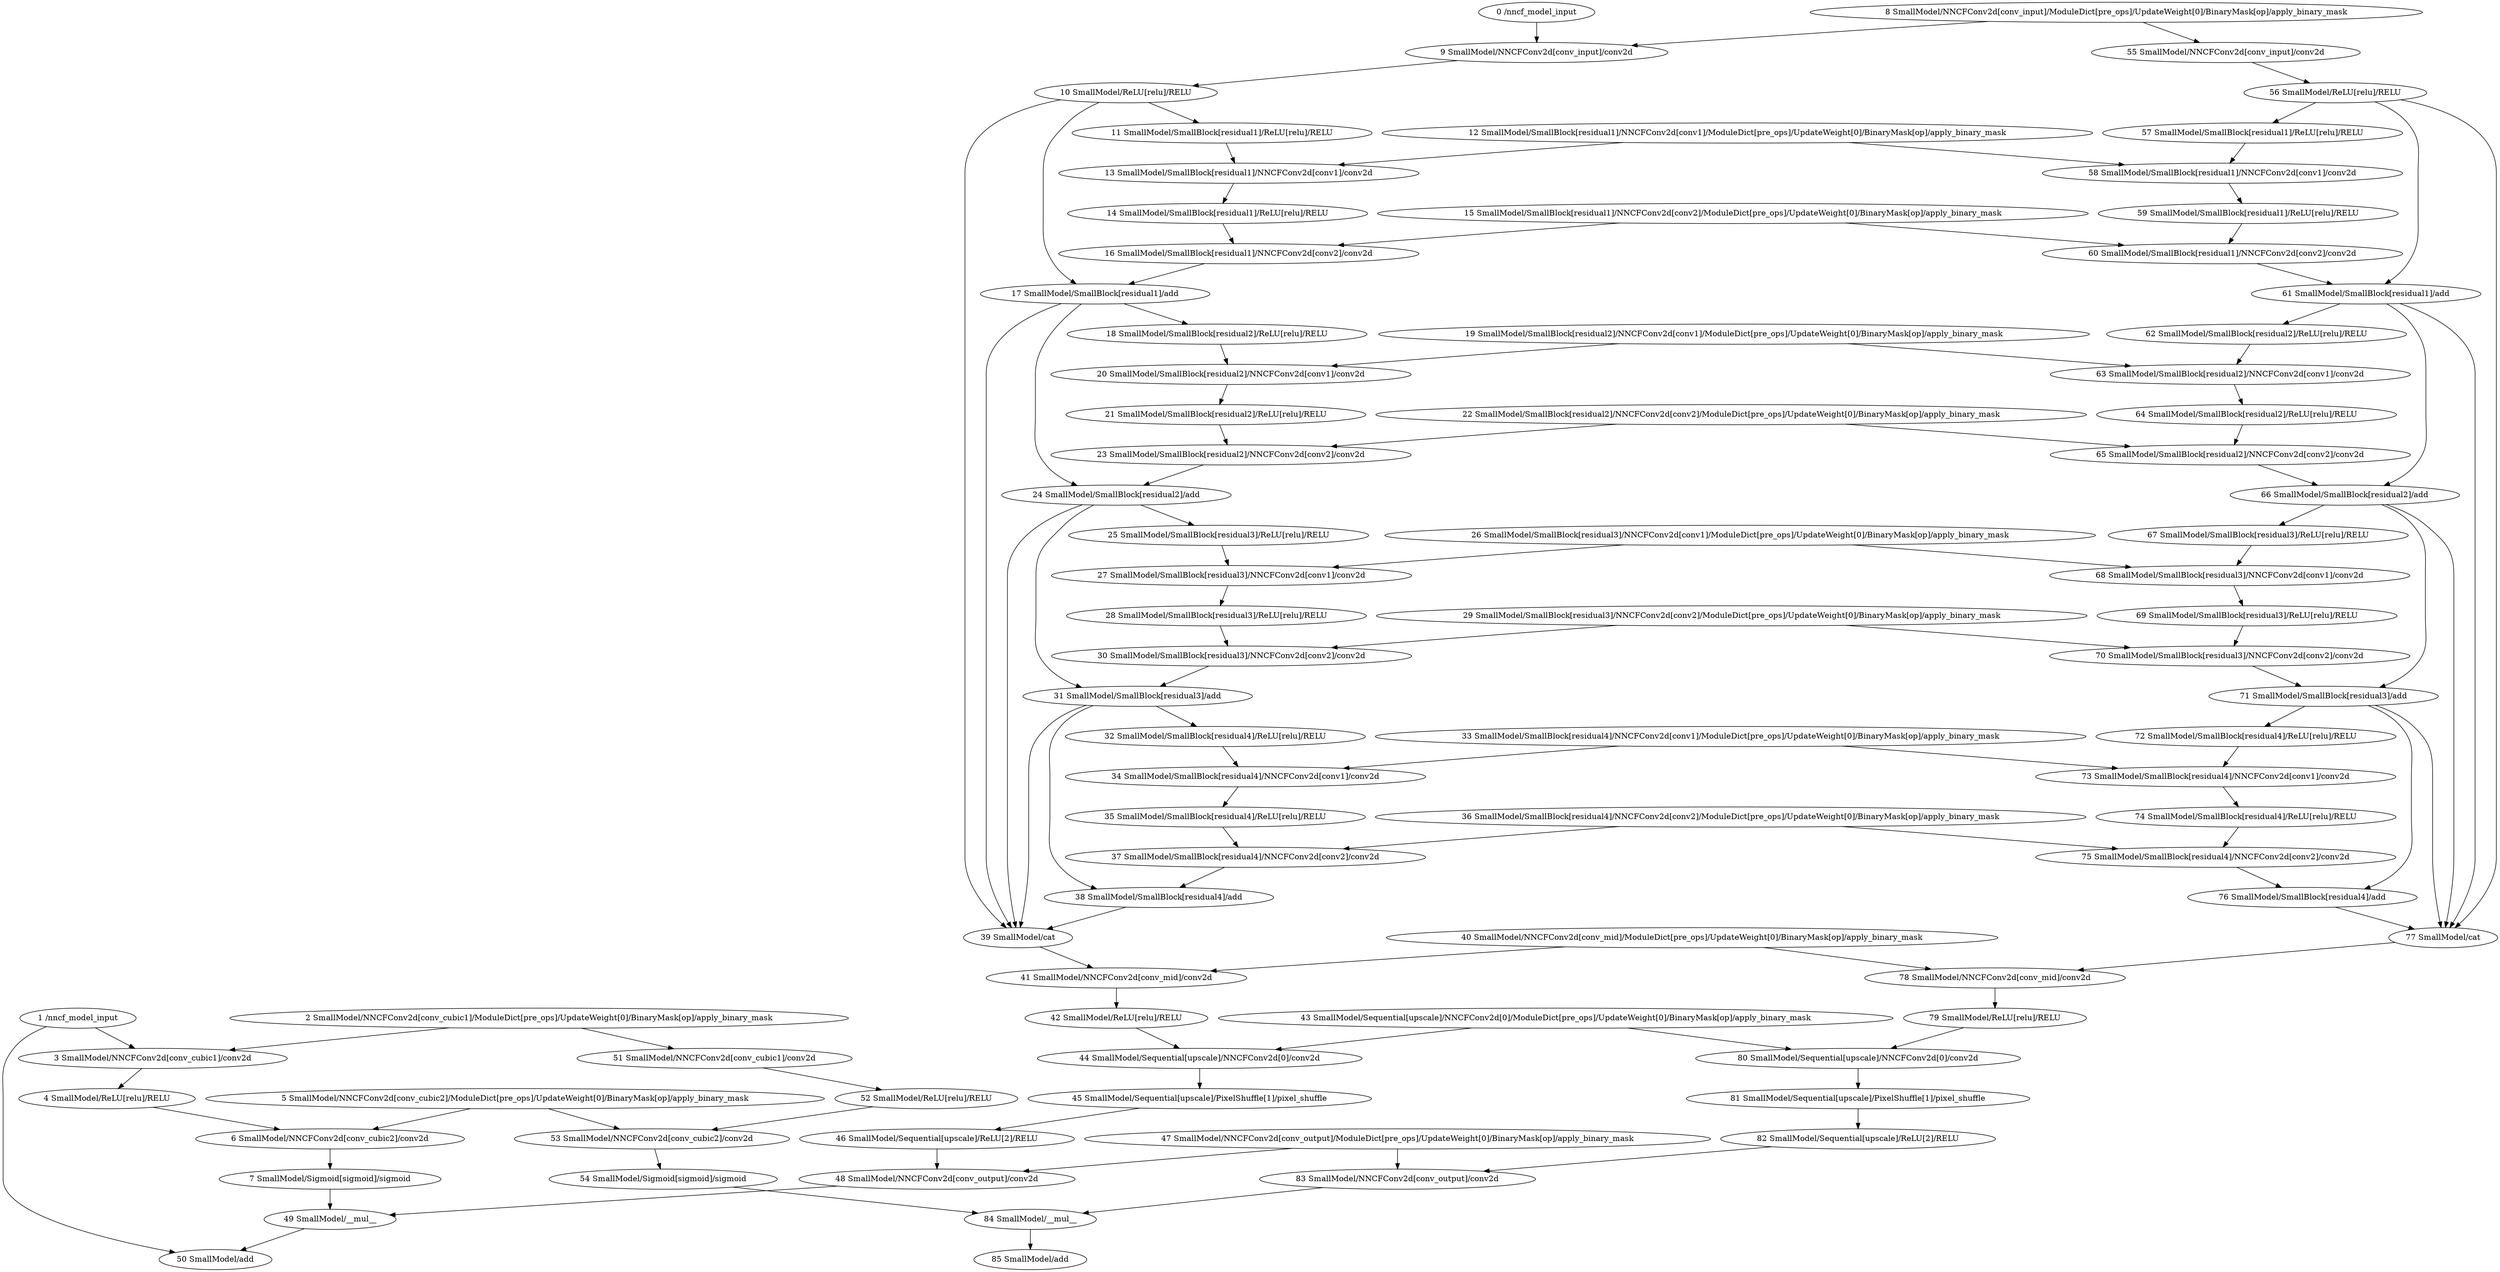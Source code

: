 strict digraph  {
"0 /nncf_model_input" [id=0, scope="", type=nncf_model_input];
"1 /nncf_model_input" [id=1, scope="", type=nncf_model_input];
"2 SmallModel/NNCFConv2d[conv_cubic1]/ModuleDict[pre_ops]/UpdateWeight[0]/BinaryMask[op]/apply_binary_mask" [id=2, scope="SmallModel/NNCFConv2d[conv_cubic1]/ModuleDict[pre_ops]/UpdateWeight[0]/BinaryMask[op]", type=apply_binary_mask];
"3 SmallModel/NNCFConv2d[conv_cubic1]/conv2d" [id=3, scope="SmallModel/NNCFConv2d[conv_cubic1]", type=conv2d];
"4 SmallModel/ReLU[relu]/RELU" [id=4, scope="SmallModel/ReLU[relu]", type=RELU];
"5 SmallModel/NNCFConv2d[conv_cubic2]/ModuleDict[pre_ops]/UpdateWeight[0]/BinaryMask[op]/apply_binary_mask" [id=5, scope="SmallModel/NNCFConv2d[conv_cubic2]/ModuleDict[pre_ops]/UpdateWeight[0]/BinaryMask[op]", type=apply_binary_mask];
"6 SmallModel/NNCFConv2d[conv_cubic2]/conv2d" [id=6, scope="SmallModel/NNCFConv2d[conv_cubic2]", type=conv2d];
"7 SmallModel/Sigmoid[sigmoid]/sigmoid" [id=7, scope="SmallModel/Sigmoid[sigmoid]", type=sigmoid];
"8 SmallModel/NNCFConv2d[conv_input]/ModuleDict[pre_ops]/UpdateWeight[0]/BinaryMask[op]/apply_binary_mask" [id=8, scope="SmallModel/NNCFConv2d[conv_input]/ModuleDict[pre_ops]/UpdateWeight[0]/BinaryMask[op]", type=apply_binary_mask];
"9 SmallModel/NNCFConv2d[conv_input]/conv2d" [id=9, scope="SmallModel/NNCFConv2d[conv_input]", type=conv2d];
"10 SmallModel/ReLU[relu]/RELU" [id=10, scope="SmallModel/ReLU[relu]", type=RELU];
"11 SmallModel/SmallBlock[residual1]/ReLU[relu]/RELU" [id=11, scope="SmallModel/SmallBlock[residual1]/ReLU[relu]", type=RELU];
"12 SmallModel/SmallBlock[residual1]/NNCFConv2d[conv1]/ModuleDict[pre_ops]/UpdateWeight[0]/BinaryMask[op]/apply_binary_mask" [id=12, scope="SmallModel/SmallBlock[residual1]/NNCFConv2d[conv1]/ModuleDict[pre_ops]/UpdateWeight[0]/BinaryMask[op]", type=apply_binary_mask];
"13 SmallModel/SmallBlock[residual1]/NNCFConv2d[conv1]/conv2d" [id=13, scope="SmallModel/SmallBlock[residual1]/NNCFConv2d[conv1]", type=conv2d];
"14 SmallModel/SmallBlock[residual1]/ReLU[relu]/RELU" [id=14, scope="SmallModel/SmallBlock[residual1]/ReLU[relu]", type=RELU];
"15 SmallModel/SmallBlock[residual1]/NNCFConv2d[conv2]/ModuleDict[pre_ops]/UpdateWeight[0]/BinaryMask[op]/apply_binary_mask" [id=15, scope="SmallModel/SmallBlock[residual1]/NNCFConv2d[conv2]/ModuleDict[pre_ops]/UpdateWeight[0]/BinaryMask[op]", type=apply_binary_mask];
"16 SmallModel/SmallBlock[residual1]/NNCFConv2d[conv2]/conv2d" [id=16, scope="SmallModel/SmallBlock[residual1]/NNCFConv2d[conv2]", type=conv2d];
"17 SmallModel/SmallBlock[residual1]/add" [id=17, scope="SmallModel/SmallBlock[residual1]", type=add];
"18 SmallModel/SmallBlock[residual2]/ReLU[relu]/RELU" [id=18, scope="SmallModel/SmallBlock[residual2]/ReLU[relu]", type=RELU];
"19 SmallModel/SmallBlock[residual2]/NNCFConv2d[conv1]/ModuleDict[pre_ops]/UpdateWeight[0]/BinaryMask[op]/apply_binary_mask" [id=19, scope="SmallModel/SmallBlock[residual2]/NNCFConv2d[conv1]/ModuleDict[pre_ops]/UpdateWeight[0]/BinaryMask[op]", type=apply_binary_mask];
"20 SmallModel/SmallBlock[residual2]/NNCFConv2d[conv1]/conv2d" [id=20, scope="SmallModel/SmallBlock[residual2]/NNCFConv2d[conv1]", type=conv2d];
"21 SmallModel/SmallBlock[residual2]/ReLU[relu]/RELU" [id=21, scope="SmallModel/SmallBlock[residual2]/ReLU[relu]", type=RELU];
"22 SmallModel/SmallBlock[residual2]/NNCFConv2d[conv2]/ModuleDict[pre_ops]/UpdateWeight[0]/BinaryMask[op]/apply_binary_mask" [id=22, scope="SmallModel/SmallBlock[residual2]/NNCFConv2d[conv2]/ModuleDict[pre_ops]/UpdateWeight[0]/BinaryMask[op]", type=apply_binary_mask];
"23 SmallModel/SmallBlock[residual2]/NNCFConv2d[conv2]/conv2d" [id=23, scope="SmallModel/SmallBlock[residual2]/NNCFConv2d[conv2]", type=conv2d];
"24 SmallModel/SmallBlock[residual2]/add" [id=24, scope="SmallModel/SmallBlock[residual2]", type=add];
"25 SmallModel/SmallBlock[residual3]/ReLU[relu]/RELU" [id=25, scope="SmallModel/SmallBlock[residual3]/ReLU[relu]", type=RELU];
"26 SmallModel/SmallBlock[residual3]/NNCFConv2d[conv1]/ModuleDict[pre_ops]/UpdateWeight[0]/BinaryMask[op]/apply_binary_mask" [id=26, scope="SmallModel/SmallBlock[residual3]/NNCFConv2d[conv1]/ModuleDict[pre_ops]/UpdateWeight[0]/BinaryMask[op]", type=apply_binary_mask];
"27 SmallModel/SmallBlock[residual3]/NNCFConv2d[conv1]/conv2d" [id=27, scope="SmallModel/SmallBlock[residual3]/NNCFConv2d[conv1]", type=conv2d];
"28 SmallModel/SmallBlock[residual3]/ReLU[relu]/RELU" [id=28, scope="SmallModel/SmallBlock[residual3]/ReLU[relu]", type=RELU];
"29 SmallModel/SmallBlock[residual3]/NNCFConv2d[conv2]/ModuleDict[pre_ops]/UpdateWeight[0]/BinaryMask[op]/apply_binary_mask" [id=29, scope="SmallModel/SmallBlock[residual3]/NNCFConv2d[conv2]/ModuleDict[pre_ops]/UpdateWeight[0]/BinaryMask[op]", type=apply_binary_mask];
"30 SmallModel/SmallBlock[residual3]/NNCFConv2d[conv2]/conv2d" [id=30, scope="SmallModel/SmallBlock[residual3]/NNCFConv2d[conv2]", type=conv2d];
"31 SmallModel/SmallBlock[residual3]/add" [id=31, scope="SmallModel/SmallBlock[residual3]", type=add];
"32 SmallModel/SmallBlock[residual4]/ReLU[relu]/RELU" [id=32, scope="SmallModel/SmallBlock[residual4]/ReLU[relu]", type=RELU];
"33 SmallModel/SmallBlock[residual4]/NNCFConv2d[conv1]/ModuleDict[pre_ops]/UpdateWeight[0]/BinaryMask[op]/apply_binary_mask" [id=33, scope="SmallModel/SmallBlock[residual4]/NNCFConv2d[conv1]/ModuleDict[pre_ops]/UpdateWeight[0]/BinaryMask[op]", type=apply_binary_mask];
"34 SmallModel/SmallBlock[residual4]/NNCFConv2d[conv1]/conv2d" [id=34, scope="SmallModel/SmallBlock[residual4]/NNCFConv2d[conv1]", type=conv2d];
"35 SmallModel/SmallBlock[residual4]/ReLU[relu]/RELU" [id=35, scope="SmallModel/SmallBlock[residual4]/ReLU[relu]", type=RELU];
"36 SmallModel/SmallBlock[residual4]/NNCFConv2d[conv2]/ModuleDict[pre_ops]/UpdateWeight[0]/BinaryMask[op]/apply_binary_mask" [id=36, scope="SmallModel/SmallBlock[residual4]/NNCFConv2d[conv2]/ModuleDict[pre_ops]/UpdateWeight[0]/BinaryMask[op]", type=apply_binary_mask];
"37 SmallModel/SmallBlock[residual4]/NNCFConv2d[conv2]/conv2d" [id=37, scope="SmallModel/SmallBlock[residual4]/NNCFConv2d[conv2]", type=conv2d];
"38 SmallModel/SmallBlock[residual4]/add" [id=38, scope="SmallModel/SmallBlock[residual4]", type=add];
"39 SmallModel/cat" [id=39, scope=SmallModel, type=cat];
"40 SmallModel/NNCFConv2d[conv_mid]/ModuleDict[pre_ops]/UpdateWeight[0]/BinaryMask[op]/apply_binary_mask" [id=40, scope="SmallModel/NNCFConv2d[conv_mid]/ModuleDict[pre_ops]/UpdateWeight[0]/BinaryMask[op]", type=apply_binary_mask];
"41 SmallModel/NNCFConv2d[conv_mid]/conv2d" [id=41, scope="SmallModel/NNCFConv2d[conv_mid]", type=conv2d];
"42 SmallModel/ReLU[relu]/RELU" [id=42, scope="SmallModel/ReLU[relu]", type=RELU];
"43 SmallModel/Sequential[upscale]/NNCFConv2d[0]/ModuleDict[pre_ops]/UpdateWeight[0]/BinaryMask[op]/apply_binary_mask" [id=43, scope="SmallModel/Sequential[upscale]/NNCFConv2d[0]/ModuleDict[pre_ops]/UpdateWeight[0]/BinaryMask[op]", type=apply_binary_mask];
"44 SmallModel/Sequential[upscale]/NNCFConv2d[0]/conv2d" [id=44, scope="SmallModel/Sequential[upscale]/NNCFConv2d[0]", type=conv2d];
"45 SmallModel/Sequential[upscale]/PixelShuffle[1]/pixel_shuffle" [id=45, scope="SmallModel/Sequential[upscale]/PixelShuffle[1]", type=pixel_shuffle];
"46 SmallModel/Sequential[upscale]/ReLU[2]/RELU" [id=46, scope="SmallModel/Sequential[upscale]/ReLU[2]", type=RELU];
"47 SmallModel/NNCFConv2d[conv_output]/ModuleDict[pre_ops]/UpdateWeight[0]/BinaryMask[op]/apply_binary_mask" [id=47, scope="SmallModel/NNCFConv2d[conv_output]/ModuleDict[pre_ops]/UpdateWeight[0]/BinaryMask[op]", type=apply_binary_mask];
"48 SmallModel/NNCFConv2d[conv_output]/conv2d" [id=48, scope="SmallModel/NNCFConv2d[conv_output]", type=conv2d];
"49 SmallModel/__mul__" [id=49, scope=SmallModel, type=__mul__];
"50 SmallModel/add" [id=50, scope=SmallModel, type=add];
"51 SmallModel/NNCFConv2d[conv_cubic1]/conv2d" [id=51, scope="SmallModel/NNCFConv2d[conv_cubic1]", type=conv2d];
"52 SmallModel/ReLU[relu]/RELU" [id=52, scope="SmallModel/ReLU[relu]", type=RELU];
"53 SmallModel/NNCFConv2d[conv_cubic2]/conv2d" [id=53, scope="SmallModel/NNCFConv2d[conv_cubic2]", type=conv2d];
"54 SmallModel/Sigmoid[sigmoid]/sigmoid" [id=54, scope="SmallModel/Sigmoid[sigmoid]", type=sigmoid];
"55 SmallModel/NNCFConv2d[conv_input]/conv2d" [id=55, scope="SmallModel/NNCFConv2d[conv_input]", type=conv2d];
"56 SmallModel/ReLU[relu]/RELU" [id=56, scope="SmallModel/ReLU[relu]", type=RELU];
"57 SmallModel/SmallBlock[residual1]/ReLU[relu]/RELU" [id=57, scope="SmallModel/SmallBlock[residual1]/ReLU[relu]", type=RELU];
"58 SmallModel/SmallBlock[residual1]/NNCFConv2d[conv1]/conv2d" [id=58, scope="SmallModel/SmallBlock[residual1]/NNCFConv2d[conv1]", type=conv2d];
"59 SmallModel/SmallBlock[residual1]/ReLU[relu]/RELU" [id=59, scope="SmallModel/SmallBlock[residual1]/ReLU[relu]", type=RELU];
"60 SmallModel/SmallBlock[residual1]/NNCFConv2d[conv2]/conv2d" [id=60, scope="SmallModel/SmallBlock[residual1]/NNCFConv2d[conv2]", type=conv2d];
"61 SmallModel/SmallBlock[residual1]/add" [id=61, scope="SmallModel/SmallBlock[residual1]", type=add];
"62 SmallModel/SmallBlock[residual2]/ReLU[relu]/RELU" [id=62, scope="SmallModel/SmallBlock[residual2]/ReLU[relu]", type=RELU];
"63 SmallModel/SmallBlock[residual2]/NNCFConv2d[conv1]/conv2d" [id=63, scope="SmallModel/SmallBlock[residual2]/NNCFConv2d[conv1]", type=conv2d];
"64 SmallModel/SmallBlock[residual2]/ReLU[relu]/RELU" [id=64, scope="SmallModel/SmallBlock[residual2]/ReLU[relu]", type=RELU];
"65 SmallModel/SmallBlock[residual2]/NNCFConv2d[conv2]/conv2d" [id=65, scope="SmallModel/SmallBlock[residual2]/NNCFConv2d[conv2]", type=conv2d];
"66 SmallModel/SmallBlock[residual2]/add" [id=66, scope="SmallModel/SmallBlock[residual2]", type=add];
"67 SmallModel/SmallBlock[residual3]/ReLU[relu]/RELU" [id=67, scope="SmallModel/SmallBlock[residual3]/ReLU[relu]", type=RELU];
"68 SmallModel/SmallBlock[residual3]/NNCFConv2d[conv1]/conv2d" [id=68, scope="SmallModel/SmallBlock[residual3]/NNCFConv2d[conv1]", type=conv2d];
"69 SmallModel/SmallBlock[residual3]/ReLU[relu]/RELU" [id=69, scope="SmallModel/SmallBlock[residual3]/ReLU[relu]", type=RELU];
"70 SmallModel/SmallBlock[residual3]/NNCFConv2d[conv2]/conv2d" [id=70, scope="SmallModel/SmallBlock[residual3]/NNCFConv2d[conv2]", type=conv2d];
"71 SmallModel/SmallBlock[residual3]/add" [id=71, scope="SmallModel/SmallBlock[residual3]", type=add];
"72 SmallModel/SmallBlock[residual4]/ReLU[relu]/RELU" [id=72, scope="SmallModel/SmallBlock[residual4]/ReLU[relu]", type=RELU];
"73 SmallModel/SmallBlock[residual4]/NNCFConv2d[conv1]/conv2d" [id=73, scope="SmallModel/SmallBlock[residual4]/NNCFConv2d[conv1]", type=conv2d];
"74 SmallModel/SmallBlock[residual4]/ReLU[relu]/RELU" [id=74, scope="SmallModel/SmallBlock[residual4]/ReLU[relu]", type=RELU];
"75 SmallModel/SmallBlock[residual4]/NNCFConv2d[conv2]/conv2d" [id=75, scope="SmallModel/SmallBlock[residual4]/NNCFConv2d[conv2]", type=conv2d];
"76 SmallModel/SmallBlock[residual4]/add" [id=76, scope="SmallModel/SmallBlock[residual4]", type=add];
"77 SmallModel/cat" [id=77, scope=SmallModel, type=cat];
"78 SmallModel/NNCFConv2d[conv_mid]/conv2d" [id=78, scope="SmallModel/NNCFConv2d[conv_mid]", type=conv2d];
"79 SmallModel/ReLU[relu]/RELU" [id=79, scope="SmallModel/ReLU[relu]", type=RELU];
"80 SmallModel/Sequential[upscale]/NNCFConv2d[0]/conv2d" [id=80, scope="SmallModel/Sequential[upscale]/NNCFConv2d[0]", type=conv2d];
"81 SmallModel/Sequential[upscale]/PixelShuffle[1]/pixel_shuffle" [id=81, scope="SmallModel/Sequential[upscale]/PixelShuffle[1]", type=pixel_shuffle];
"82 SmallModel/Sequential[upscale]/ReLU[2]/RELU" [id=82, scope="SmallModel/Sequential[upscale]/ReLU[2]", type=RELU];
"83 SmallModel/NNCFConv2d[conv_output]/conv2d" [id=83, scope="SmallModel/NNCFConv2d[conv_output]", type=conv2d];
"84 SmallModel/__mul__" [id=84, scope=SmallModel, type=__mul__];
"85 SmallModel/add" [id=85, scope=SmallModel, type=add];
"0 /nncf_model_input" -> "9 SmallModel/NNCFConv2d[conv_input]/conv2d";
"1 /nncf_model_input" -> "3 SmallModel/NNCFConv2d[conv_cubic1]/conv2d";
"2 SmallModel/NNCFConv2d[conv_cubic1]/ModuleDict[pre_ops]/UpdateWeight[0]/BinaryMask[op]/apply_binary_mask" -> "3 SmallModel/NNCFConv2d[conv_cubic1]/conv2d";
"3 SmallModel/NNCFConv2d[conv_cubic1]/conv2d" -> "4 SmallModel/ReLU[relu]/RELU";
"4 SmallModel/ReLU[relu]/RELU" -> "6 SmallModel/NNCFConv2d[conv_cubic2]/conv2d";
"5 SmallModel/NNCFConv2d[conv_cubic2]/ModuleDict[pre_ops]/UpdateWeight[0]/BinaryMask[op]/apply_binary_mask" -> "6 SmallModel/NNCFConv2d[conv_cubic2]/conv2d";
"6 SmallModel/NNCFConv2d[conv_cubic2]/conv2d" -> "7 SmallModel/Sigmoid[sigmoid]/sigmoid";
"8 SmallModel/NNCFConv2d[conv_input]/ModuleDict[pre_ops]/UpdateWeight[0]/BinaryMask[op]/apply_binary_mask" -> "9 SmallModel/NNCFConv2d[conv_input]/conv2d";
"1 /nncf_model_input" -> "50 SmallModel/add";
"2 SmallModel/NNCFConv2d[conv_cubic1]/ModuleDict[pre_ops]/UpdateWeight[0]/BinaryMask[op]/apply_binary_mask" -> "51 SmallModel/NNCFConv2d[conv_cubic1]/conv2d";
"5 SmallModel/NNCFConv2d[conv_cubic2]/ModuleDict[pre_ops]/UpdateWeight[0]/BinaryMask[op]/apply_binary_mask" -> "53 SmallModel/NNCFConv2d[conv_cubic2]/conv2d";
"7 SmallModel/Sigmoid[sigmoid]/sigmoid" -> "49 SmallModel/__mul__";
"8 SmallModel/NNCFConv2d[conv_input]/ModuleDict[pre_ops]/UpdateWeight[0]/BinaryMask[op]/apply_binary_mask" -> "55 SmallModel/NNCFConv2d[conv_input]/conv2d";
"9 SmallModel/NNCFConv2d[conv_input]/conv2d" -> "10 SmallModel/ReLU[relu]/RELU";
"10 SmallModel/ReLU[relu]/RELU" -> "11 SmallModel/SmallBlock[residual1]/ReLU[relu]/RELU";
"10 SmallModel/ReLU[relu]/RELU" -> "17 SmallModel/SmallBlock[residual1]/add";
"10 SmallModel/ReLU[relu]/RELU" -> "39 SmallModel/cat";
"11 SmallModel/SmallBlock[residual1]/ReLU[relu]/RELU" -> "13 SmallModel/SmallBlock[residual1]/NNCFConv2d[conv1]/conv2d";
"12 SmallModel/SmallBlock[residual1]/NNCFConv2d[conv1]/ModuleDict[pre_ops]/UpdateWeight[0]/BinaryMask[op]/apply_binary_mask" -> "13 SmallModel/SmallBlock[residual1]/NNCFConv2d[conv1]/conv2d";
"12 SmallModel/SmallBlock[residual1]/NNCFConv2d[conv1]/ModuleDict[pre_ops]/UpdateWeight[0]/BinaryMask[op]/apply_binary_mask" -> "58 SmallModel/SmallBlock[residual1]/NNCFConv2d[conv1]/conv2d";
"13 SmallModel/SmallBlock[residual1]/NNCFConv2d[conv1]/conv2d" -> "14 SmallModel/SmallBlock[residual1]/ReLU[relu]/RELU";
"14 SmallModel/SmallBlock[residual1]/ReLU[relu]/RELU" -> "16 SmallModel/SmallBlock[residual1]/NNCFConv2d[conv2]/conv2d";
"15 SmallModel/SmallBlock[residual1]/NNCFConv2d[conv2]/ModuleDict[pre_ops]/UpdateWeight[0]/BinaryMask[op]/apply_binary_mask" -> "16 SmallModel/SmallBlock[residual1]/NNCFConv2d[conv2]/conv2d";
"15 SmallModel/SmallBlock[residual1]/NNCFConv2d[conv2]/ModuleDict[pre_ops]/UpdateWeight[0]/BinaryMask[op]/apply_binary_mask" -> "60 SmallModel/SmallBlock[residual1]/NNCFConv2d[conv2]/conv2d";
"16 SmallModel/SmallBlock[residual1]/NNCFConv2d[conv2]/conv2d" -> "17 SmallModel/SmallBlock[residual1]/add";
"17 SmallModel/SmallBlock[residual1]/add" -> "18 SmallModel/SmallBlock[residual2]/ReLU[relu]/RELU";
"17 SmallModel/SmallBlock[residual1]/add" -> "24 SmallModel/SmallBlock[residual2]/add";
"17 SmallModel/SmallBlock[residual1]/add" -> "39 SmallModel/cat";
"18 SmallModel/SmallBlock[residual2]/ReLU[relu]/RELU" -> "20 SmallModel/SmallBlock[residual2]/NNCFConv2d[conv1]/conv2d";
"19 SmallModel/SmallBlock[residual2]/NNCFConv2d[conv1]/ModuleDict[pre_ops]/UpdateWeight[0]/BinaryMask[op]/apply_binary_mask" -> "20 SmallModel/SmallBlock[residual2]/NNCFConv2d[conv1]/conv2d";
"19 SmallModel/SmallBlock[residual2]/NNCFConv2d[conv1]/ModuleDict[pre_ops]/UpdateWeight[0]/BinaryMask[op]/apply_binary_mask" -> "63 SmallModel/SmallBlock[residual2]/NNCFConv2d[conv1]/conv2d";
"20 SmallModel/SmallBlock[residual2]/NNCFConv2d[conv1]/conv2d" -> "21 SmallModel/SmallBlock[residual2]/ReLU[relu]/RELU";
"21 SmallModel/SmallBlock[residual2]/ReLU[relu]/RELU" -> "23 SmallModel/SmallBlock[residual2]/NNCFConv2d[conv2]/conv2d";
"22 SmallModel/SmallBlock[residual2]/NNCFConv2d[conv2]/ModuleDict[pre_ops]/UpdateWeight[0]/BinaryMask[op]/apply_binary_mask" -> "23 SmallModel/SmallBlock[residual2]/NNCFConv2d[conv2]/conv2d";
"22 SmallModel/SmallBlock[residual2]/NNCFConv2d[conv2]/ModuleDict[pre_ops]/UpdateWeight[0]/BinaryMask[op]/apply_binary_mask" -> "65 SmallModel/SmallBlock[residual2]/NNCFConv2d[conv2]/conv2d";
"23 SmallModel/SmallBlock[residual2]/NNCFConv2d[conv2]/conv2d" -> "24 SmallModel/SmallBlock[residual2]/add";
"24 SmallModel/SmallBlock[residual2]/add" -> "25 SmallModel/SmallBlock[residual3]/ReLU[relu]/RELU";
"24 SmallModel/SmallBlock[residual2]/add" -> "31 SmallModel/SmallBlock[residual3]/add";
"24 SmallModel/SmallBlock[residual2]/add" -> "39 SmallModel/cat";
"25 SmallModel/SmallBlock[residual3]/ReLU[relu]/RELU" -> "27 SmallModel/SmallBlock[residual3]/NNCFConv2d[conv1]/conv2d";
"26 SmallModel/SmallBlock[residual3]/NNCFConv2d[conv1]/ModuleDict[pre_ops]/UpdateWeight[0]/BinaryMask[op]/apply_binary_mask" -> "27 SmallModel/SmallBlock[residual3]/NNCFConv2d[conv1]/conv2d";
"26 SmallModel/SmallBlock[residual3]/NNCFConv2d[conv1]/ModuleDict[pre_ops]/UpdateWeight[0]/BinaryMask[op]/apply_binary_mask" -> "68 SmallModel/SmallBlock[residual3]/NNCFConv2d[conv1]/conv2d";
"27 SmallModel/SmallBlock[residual3]/NNCFConv2d[conv1]/conv2d" -> "28 SmallModel/SmallBlock[residual3]/ReLU[relu]/RELU";
"28 SmallModel/SmallBlock[residual3]/ReLU[relu]/RELU" -> "30 SmallModel/SmallBlock[residual3]/NNCFConv2d[conv2]/conv2d";
"29 SmallModel/SmallBlock[residual3]/NNCFConv2d[conv2]/ModuleDict[pre_ops]/UpdateWeight[0]/BinaryMask[op]/apply_binary_mask" -> "30 SmallModel/SmallBlock[residual3]/NNCFConv2d[conv2]/conv2d";
"29 SmallModel/SmallBlock[residual3]/NNCFConv2d[conv2]/ModuleDict[pre_ops]/UpdateWeight[0]/BinaryMask[op]/apply_binary_mask" -> "70 SmallModel/SmallBlock[residual3]/NNCFConv2d[conv2]/conv2d";
"30 SmallModel/SmallBlock[residual3]/NNCFConv2d[conv2]/conv2d" -> "31 SmallModel/SmallBlock[residual3]/add";
"31 SmallModel/SmallBlock[residual3]/add" -> "32 SmallModel/SmallBlock[residual4]/ReLU[relu]/RELU";
"31 SmallModel/SmallBlock[residual3]/add" -> "38 SmallModel/SmallBlock[residual4]/add";
"31 SmallModel/SmallBlock[residual3]/add" -> "39 SmallModel/cat";
"32 SmallModel/SmallBlock[residual4]/ReLU[relu]/RELU" -> "34 SmallModel/SmallBlock[residual4]/NNCFConv2d[conv1]/conv2d";
"33 SmallModel/SmallBlock[residual4]/NNCFConv2d[conv1]/ModuleDict[pre_ops]/UpdateWeight[0]/BinaryMask[op]/apply_binary_mask" -> "34 SmallModel/SmallBlock[residual4]/NNCFConv2d[conv1]/conv2d";
"33 SmallModel/SmallBlock[residual4]/NNCFConv2d[conv1]/ModuleDict[pre_ops]/UpdateWeight[0]/BinaryMask[op]/apply_binary_mask" -> "73 SmallModel/SmallBlock[residual4]/NNCFConv2d[conv1]/conv2d";
"34 SmallModel/SmallBlock[residual4]/NNCFConv2d[conv1]/conv2d" -> "35 SmallModel/SmallBlock[residual4]/ReLU[relu]/RELU";
"35 SmallModel/SmallBlock[residual4]/ReLU[relu]/RELU" -> "37 SmallModel/SmallBlock[residual4]/NNCFConv2d[conv2]/conv2d";
"36 SmallModel/SmallBlock[residual4]/NNCFConv2d[conv2]/ModuleDict[pre_ops]/UpdateWeight[0]/BinaryMask[op]/apply_binary_mask" -> "37 SmallModel/SmallBlock[residual4]/NNCFConv2d[conv2]/conv2d";
"36 SmallModel/SmallBlock[residual4]/NNCFConv2d[conv2]/ModuleDict[pre_ops]/UpdateWeight[0]/BinaryMask[op]/apply_binary_mask" -> "75 SmallModel/SmallBlock[residual4]/NNCFConv2d[conv2]/conv2d";
"37 SmallModel/SmallBlock[residual4]/NNCFConv2d[conv2]/conv2d" -> "38 SmallModel/SmallBlock[residual4]/add";
"38 SmallModel/SmallBlock[residual4]/add" -> "39 SmallModel/cat";
"39 SmallModel/cat" -> "41 SmallModel/NNCFConv2d[conv_mid]/conv2d";
"40 SmallModel/NNCFConv2d[conv_mid]/ModuleDict[pre_ops]/UpdateWeight[0]/BinaryMask[op]/apply_binary_mask" -> "41 SmallModel/NNCFConv2d[conv_mid]/conv2d";
"40 SmallModel/NNCFConv2d[conv_mid]/ModuleDict[pre_ops]/UpdateWeight[0]/BinaryMask[op]/apply_binary_mask" -> "78 SmallModel/NNCFConv2d[conv_mid]/conv2d";
"41 SmallModel/NNCFConv2d[conv_mid]/conv2d" -> "42 SmallModel/ReLU[relu]/RELU";
"42 SmallModel/ReLU[relu]/RELU" -> "44 SmallModel/Sequential[upscale]/NNCFConv2d[0]/conv2d";
"43 SmallModel/Sequential[upscale]/NNCFConv2d[0]/ModuleDict[pre_ops]/UpdateWeight[0]/BinaryMask[op]/apply_binary_mask" -> "44 SmallModel/Sequential[upscale]/NNCFConv2d[0]/conv2d";
"43 SmallModel/Sequential[upscale]/NNCFConv2d[0]/ModuleDict[pre_ops]/UpdateWeight[0]/BinaryMask[op]/apply_binary_mask" -> "80 SmallModel/Sequential[upscale]/NNCFConv2d[0]/conv2d";
"44 SmallModel/Sequential[upscale]/NNCFConv2d[0]/conv2d" -> "45 SmallModel/Sequential[upscale]/PixelShuffle[1]/pixel_shuffle";
"45 SmallModel/Sequential[upscale]/PixelShuffle[1]/pixel_shuffle" -> "46 SmallModel/Sequential[upscale]/ReLU[2]/RELU";
"46 SmallModel/Sequential[upscale]/ReLU[2]/RELU" -> "48 SmallModel/NNCFConv2d[conv_output]/conv2d";
"47 SmallModel/NNCFConv2d[conv_output]/ModuleDict[pre_ops]/UpdateWeight[0]/BinaryMask[op]/apply_binary_mask" -> "48 SmallModel/NNCFConv2d[conv_output]/conv2d";
"47 SmallModel/NNCFConv2d[conv_output]/ModuleDict[pre_ops]/UpdateWeight[0]/BinaryMask[op]/apply_binary_mask" -> "83 SmallModel/NNCFConv2d[conv_output]/conv2d";
"48 SmallModel/NNCFConv2d[conv_output]/conv2d" -> "49 SmallModel/__mul__";
"49 SmallModel/__mul__" -> "50 SmallModel/add";
"51 SmallModel/NNCFConv2d[conv_cubic1]/conv2d" -> "52 SmallModel/ReLU[relu]/RELU";
"52 SmallModel/ReLU[relu]/RELU" -> "53 SmallModel/NNCFConv2d[conv_cubic2]/conv2d";
"53 SmallModel/NNCFConv2d[conv_cubic2]/conv2d" -> "54 SmallModel/Sigmoid[sigmoid]/sigmoid";
"54 SmallModel/Sigmoid[sigmoid]/sigmoid" -> "84 SmallModel/__mul__";
"55 SmallModel/NNCFConv2d[conv_input]/conv2d" -> "56 SmallModel/ReLU[relu]/RELU";
"56 SmallModel/ReLU[relu]/RELU" -> "57 SmallModel/SmallBlock[residual1]/ReLU[relu]/RELU";
"56 SmallModel/ReLU[relu]/RELU" -> "61 SmallModel/SmallBlock[residual1]/add";
"56 SmallModel/ReLU[relu]/RELU" -> "77 SmallModel/cat";
"57 SmallModel/SmallBlock[residual1]/ReLU[relu]/RELU" -> "58 SmallModel/SmallBlock[residual1]/NNCFConv2d[conv1]/conv2d";
"58 SmallModel/SmallBlock[residual1]/NNCFConv2d[conv1]/conv2d" -> "59 SmallModel/SmallBlock[residual1]/ReLU[relu]/RELU";
"59 SmallModel/SmallBlock[residual1]/ReLU[relu]/RELU" -> "60 SmallModel/SmallBlock[residual1]/NNCFConv2d[conv2]/conv2d";
"60 SmallModel/SmallBlock[residual1]/NNCFConv2d[conv2]/conv2d" -> "61 SmallModel/SmallBlock[residual1]/add";
"61 SmallModel/SmallBlock[residual1]/add" -> "62 SmallModel/SmallBlock[residual2]/ReLU[relu]/RELU";
"61 SmallModel/SmallBlock[residual1]/add" -> "66 SmallModel/SmallBlock[residual2]/add";
"61 SmallModel/SmallBlock[residual1]/add" -> "77 SmallModel/cat";
"62 SmallModel/SmallBlock[residual2]/ReLU[relu]/RELU" -> "63 SmallModel/SmallBlock[residual2]/NNCFConv2d[conv1]/conv2d";
"63 SmallModel/SmallBlock[residual2]/NNCFConv2d[conv1]/conv2d" -> "64 SmallModel/SmallBlock[residual2]/ReLU[relu]/RELU";
"64 SmallModel/SmallBlock[residual2]/ReLU[relu]/RELU" -> "65 SmallModel/SmallBlock[residual2]/NNCFConv2d[conv2]/conv2d";
"65 SmallModel/SmallBlock[residual2]/NNCFConv2d[conv2]/conv2d" -> "66 SmallModel/SmallBlock[residual2]/add";
"66 SmallModel/SmallBlock[residual2]/add" -> "67 SmallModel/SmallBlock[residual3]/ReLU[relu]/RELU";
"66 SmallModel/SmallBlock[residual2]/add" -> "71 SmallModel/SmallBlock[residual3]/add";
"66 SmallModel/SmallBlock[residual2]/add" -> "77 SmallModel/cat";
"67 SmallModel/SmallBlock[residual3]/ReLU[relu]/RELU" -> "68 SmallModel/SmallBlock[residual3]/NNCFConv2d[conv1]/conv2d";
"68 SmallModel/SmallBlock[residual3]/NNCFConv2d[conv1]/conv2d" -> "69 SmallModel/SmallBlock[residual3]/ReLU[relu]/RELU";
"69 SmallModel/SmallBlock[residual3]/ReLU[relu]/RELU" -> "70 SmallModel/SmallBlock[residual3]/NNCFConv2d[conv2]/conv2d";
"70 SmallModel/SmallBlock[residual3]/NNCFConv2d[conv2]/conv2d" -> "71 SmallModel/SmallBlock[residual3]/add";
"71 SmallModel/SmallBlock[residual3]/add" -> "72 SmallModel/SmallBlock[residual4]/ReLU[relu]/RELU";
"71 SmallModel/SmallBlock[residual3]/add" -> "76 SmallModel/SmallBlock[residual4]/add";
"71 SmallModel/SmallBlock[residual3]/add" -> "77 SmallModel/cat";
"72 SmallModel/SmallBlock[residual4]/ReLU[relu]/RELU" -> "73 SmallModel/SmallBlock[residual4]/NNCFConv2d[conv1]/conv2d";
"73 SmallModel/SmallBlock[residual4]/NNCFConv2d[conv1]/conv2d" -> "74 SmallModel/SmallBlock[residual4]/ReLU[relu]/RELU";
"74 SmallModel/SmallBlock[residual4]/ReLU[relu]/RELU" -> "75 SmallModel/SmallBlock[residual4]/NNCFConv2d[conv2]/conv2d";
"75 SmallModel/SmallBlock[residual4]/NNCFConv2d[conv2]/conv2d" -> "76 SmallModel/SmallBlock[residual4]/add";
"76 SmallModel/SmallBlock[residual4]/add" -> "77 SmallModel/cat";
"77 SmallModel/cat" -> "78 SmallModel/NNCFConv2d[conv_mid]/conv2d";
"78 SmallModel/NNCFConv2d[conv_mid]/conv2d" -> "79 SmallModel/ReLU[relu]/RELU";
"79 SmallModel/ReLU[relu]/RELU" -> "80 SmallModel/Sequential[upscale]/NNCFConv2d[0]/conv2d";
"80 SmallModel/Sequential[upscale]/NNCFConv2d[0]/conv2d" -> "81 SmallModel/Sequential[upscale]/PixelShuffle[1]/pixel_shuffle";
"81 SmallModel/Sequential[upscale]/PixelShuffle[1]/pixel_shuffle" -> "82 SmallModel/Sequential[upscale]/ReLU[2]/RELU";
"82 SmallModel/Sequential[upscale]/ReLU[2]/RELU" -> "83 SmallModel/NNCFConv2d[conv_output]/conv2d";
"83 SmallModel/NNCFConv2d[conv_output]/conv2d" -> "84 SmallModel/__mul__";
"84 SmallModel/__mul__" -> "85 SmallModel/add";
}

